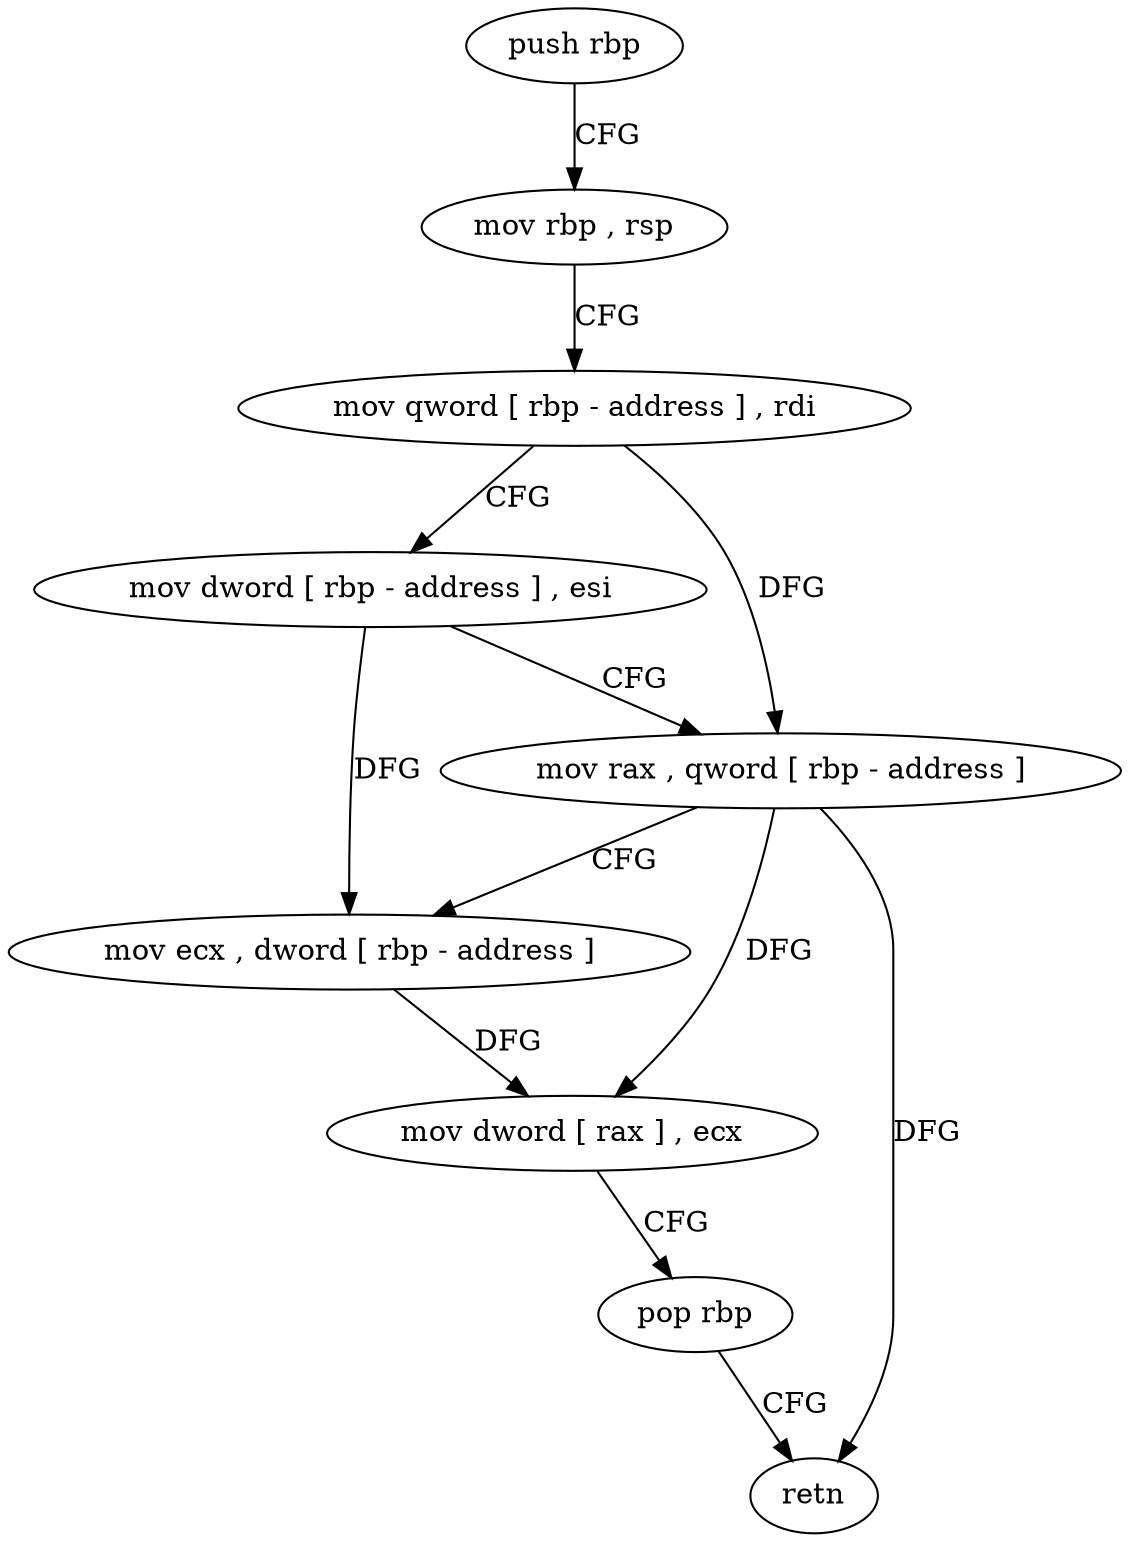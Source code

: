 digraph "func" {
"4328544" [label = "push rbp" ]
"4328545" [label = "mov rbp , rsp" ]
"4328548" [label = "mov qword [ rbp - address ] , rdi" ]
"4328552" [label = "mov dword [ rbp - address ] , esi" ]
"4328555" [label = "mov rax , qword [ rbp - address ]" ]
"4328559" [label = "mov ecx , dword [ rbp - address ]" ]
"4328562" [label = "mov dword [ rax ] , ecx" ]
"4328564" [label = "pop rbp" ]
"4328565" [label = "retn" ]
"4328544" -> "4328545" [ label = "CFG" ]
"4328545" -> "4328548" [ label = "CFG" ]
"4328548" -> "4328552" [ label = "CFG" ]
"4328548" -> "4328555" [ label = "DFG" ]
"4328552" -> "4328555" [ label = "CFG" ]
"4328552" -> "4328559" [ label = "DFG" ]
"4328555" -> "4328559" [ label = "CFG" ]
"4328555" -> "4328562" [ label = "DFG" ]
"4328555" -> "4328565" [ label = "DFG" ]
"4328559" -> "4328562" [ label = "DFG" ]
"4328562" -> "4328564" [ label = "CFG" ]
"4328564" -> "4328565" [ label = "CFG" ]
}
